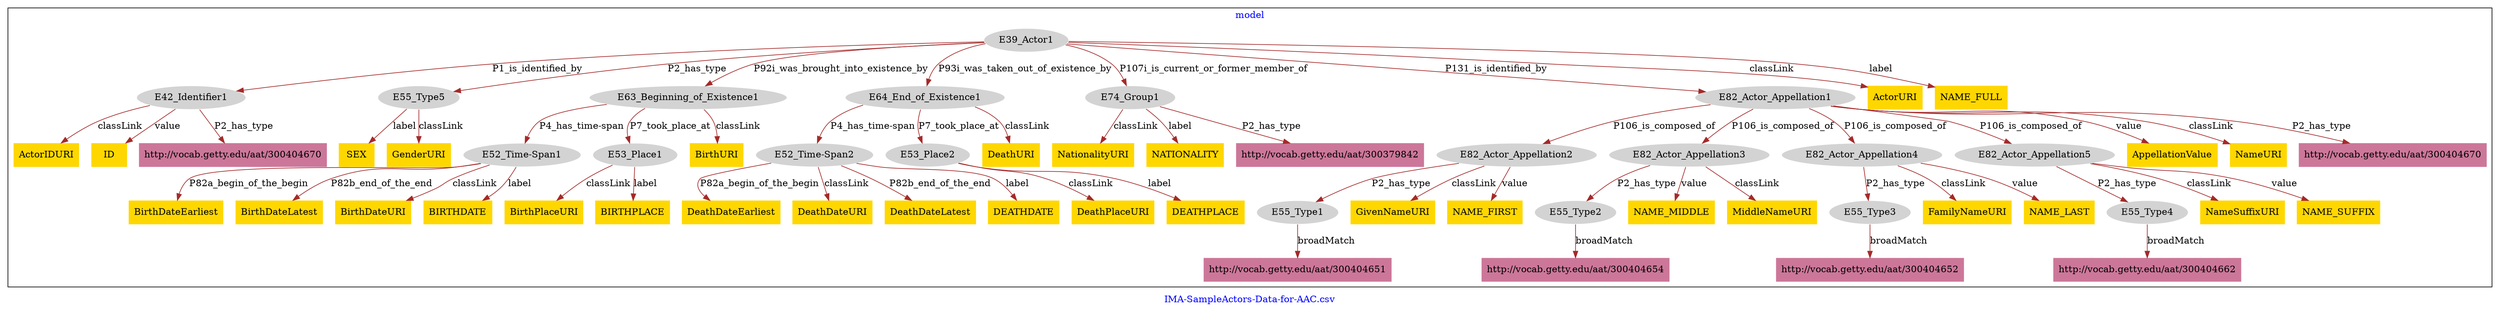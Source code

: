 digraph n0 {
fontcolor="blue"
remincross="true"
label="IMA-SampleActors-Data-for-AAC.csv"
subgraph cluster {
label="model"
n2[style="filled",color="white",fillcolor="lightgray",label="E39_Actor1"];
n3[style="filled",color="white",fillcolor="lightgray",label="E42_Identifier1"];
n4[style="filled",color="white",fillcolor="lightgray",label="E55_Type5"];
n5[style="filled",color="white",fillcolor="lightgray",label="E63_Beginning_of_Existence1"];
n6[style="filled",color="white",fillcolor="lightgray",label="E64_End_of_Existence1"];
n7[style="filled",color="white",fillcolor="lightgray",label="E74_Group1"];
n8[style="filled",color="white",fillcolor="lightgray",label="E82_Actor_Appellation1"];
n9[style="filled",color="white",fillcolor="lightgray",label="E52_Time-Span1"];
n10[style="filled",color="white",fillcolor="lightgray",label="E53_Place1"];
n11[style="filled",color="white",fillcolor="lightgray",label="E52_Time-Span2"];
n12[style="filled",color="white",fillcolor="lightgray",label="E53_Place2"];
n13[style="filled",color="white",fillcolor="lightgray",label="E82_Actor_Appellation2"];
n14[style="filled",color="white",fillcolor="lightgray",label="E82_Actor_Appellation3"];
n15[style="filled",color="white",fillcolor="lightgray",label="E82_Actor_Appellation4"];
n16[style="filled",color="white",fillcolor="lightgray",label="E82_Actor_Appellation5"];
n17[style="filled",color="white",fillcolor="lightgray",label="E55_Type1"];
n18[style="filled",color="white",fillcolor="lightgray",label="E55_Type2"];
n19[style="filled",color="white",fillcolor="lightgray",label="E55_Type3"];
n20[style="filled",color="white",fillcolor="lightgray",label="E55_Type4"];
n21[shape="plaintext",style="filled",fillcolor="gold",label="FamilyNameURI"];
n22[shape="plaintext",style="filled",fillcolor="gold",label="ActorIDURI"];
n23[shape="plaintext",style="filled",fillcolor="gold",label="BirthPlaceURI"];
n24[shape="plaintext",style="filled",fillcolor="gold",label="BirthDateEarliest"];
n25[shape="plaintext",style="filled",fillcolor="gold",label="GivenNameURI"];
n26[shape="plaintext",style="filled",fillcolor="gold",label="SEX"];
n27[shape="plaintext",style="filled",fillcolor="gold",label="NameSuffixURI"];
n28[shape="plaintext",style="filled",fillcolor="gold",label="AppellationValue"];
n29[shape="plaintext",style="filled",fillcolor="gold",label="DeathPlaceURI"];
n30[shape="plaintext",style="filled",fillcolor="gold",label="DeathURI"];
n31[shape="plaintext",style="filled",fillcolor="gold",label="BirthDateLatest"];
n32[shape="plaintext",style="filled",fillcolor="gold",label="NAME_SUFFIX"];
n33[shape="plaintext",style="filled",fillcolor="gold",label="NAME_LAST"];
n34[shape="plaintext",style="filled",fillcolor="gold",label="NAME_MIDDLE"];
n35[shape="plaintext",style="filled",fillcolor="gold",label="BirthDateURI"];
n36[shape="plaintext",style="filled",fillcolor="gold",label="DeathDateEarliest"];
n37[shape="plaintext",style="filled",fillcolor="gold",label="MiddleNameURI"];
n38[shape="plaintext",style="filled",fillcolor="gold",label="NAME_FIRST"];
n39[shape="plaintext",style="filled",fillcolor="gold",label="ActorURI"];
n40[shape="plaintext",style="filled",fillcolor="gold",label="DeathDateURI"];
n41[shape="plaintext",style="filled",fillcolor="gold",label="NAME_FULL"];
n42[shape="plaintext",style="filled",fillcolor="gold",label="GenderURI"];
n43[shape="plaintext",style="filled",fillcolor="gold",label="DeathDateLatest"];
n44[shape="plaintext",style="filled",fillcolor="gold",label="ID"];
n45[shape="plaintext",style="filled",fillcolor="gold",label="NationalityURI"];
n46[shape="plaintext",style="filled",fillcolor="gold",label="NATIONALITY"];
n47[shape="plaintext",style="filled",fillcolor="gold",label="DEATHPLACE"];
n48[shape="plaintext",style="filled",fillcolor="gold",label="NameURI"];
n49[shape="plaintext",style="filled",fillcolor="gold",label="BIRTHPLACE"];
n50[shape="plaintext",style="filled",fillcolor="gold",label="BirthURI"];
n51[shape="plaintext",style="filled",fillcolor="gold",label="DEATHDATE"];
n52[shape="plaintext",style="filled",fillcolor="gold",label="BIRTHDATE"];
n53[shape="plaintext",style="filled",fillcolor="#CC7799",label="http://vocab.getty.edu/aat/300404662"];
n54[shape="plaintext",style="filled",fillcolor="#CC7799",label="http://vocab.getty.edu/aat/300379842"];
n55[shape="plaintext",style="filled",fillcolor="#CC7799",label="http://vocab.getty.edu/aat/300404651"];
n56[shape="plaintext",style="filled",fillcolor="#CC7799",label="http://vocab.getty.edu/aat/300404652"];
n57[shape="plaintext",style="filled",fillcolor="#CC7799",label="http://vocab.getty.edu/aat/300404654"];
n58[shape="plaintext",style="filled",fillcolor="#CC7799",label="http://vocab.getty.edu/aat/300404670"];
n59[shape="plaintext",style="filled",fillcolor="#CC7799",label="http://vocab.getty.edu/aat/300404670"];
}
n2 -> n3[color="brown",fontcolor="black",label="P1_is_identified_by"]
n2 -> n4[color="brown",fontcolor="black",label="P2_has_type"]
n2 -> n5[color="brown",fontcolor="black",label="P92i_was_brought_into_existence_by"]
n2 -> n6[color="brown",fontcolor="black",label="P93i_was_taken_out_of_existence_by"]
n2 -> n7[color="brown",fontcolor="black",label="P107i_is_current_or_former_member_of"]
n2 -> n8[color="brown",fontcolor="black",label="P131_is_identified_by"]
n5 -> n9[color="brown",fontcolor="black",label="P4_has_time-span"]
n5 -> n10[color="brown",fontcolor="black",label="P7_took_place_at"]
n6 -> n11[color="brown",fontcolor="black",label="P4_has_time-span"]
n6 -> n12[color="brown",fontcolor="black",label="P7_took_place_at"]
n8 -> n13[color="brown",fontcolor="black",label="P106_is_composed_of"]
n8 -> n14[color="brown",fontcolor="black",label="P106_is_composed_of"]
n8 -> n15[color="brown",fontcolor="black",label="P106_is_composed_of"]
n8 -> n16[color="brown",fontcolor="black",label="P106_is_composed_of"]
n13 -> n17[color="brown",fontcolor="black",label="P2_has_type"]
n14 -> n18[color="brown",fontcolor="black",label="P2_has_type"]
n15 -> n19[color="brown",fontcolor="black",label="P2_has_type"]
n16 -> n20[color="brown",fontcolor="black",label="P2_has_type"]
n15 -> n21[color="brown",fontcolor="black",label="classLink"]
n3 -> n22[color="brown",fontcolor="black",label="classLink"]
n10 -> n23[color="brown",fontcolor="black",label="classLink"]
n9 -> n24[color="brown",fontcolor="black",label="P82a_begin_of_the_begin"]
n13 -> n25[color="brown",fontcolor="black",label="classLink"]
n4 -> n26[color="brown",fontcolor="black",label="label"]
n16 -> n27[color="brown",fontcolor="black",label="classLink"]
n8 -> n28[color="brown",fontcolor="black",label="value"]
n12 -> n29[color="brown",fontcolor="black",label="classLink"]
n6 -> n30[color="brown",fontcolor="black",label="classLink"]
n9 -> n31[color="brown",fontcolor="black",label="P82b_end_of_the_end"]
n16 -> n32[color="brown",fontcolor="black",label="value"]
n15 -> n33[color="brown",fontcolor="black",label="value"]
n14 -> n34[color="brown",fontcolor="black",label="value"]
n9 -> n35[color="brown",fontcolor="black",label="classLink"]
n11 -> n36[color="brown",fontcolor="black",label="P82a_begin_of_the_begin"]
n14 -> n37[color="brown",fontcolor="black",label="classLink"]
n13 -> n38[color="brown",fontcolor="black",label="value"]
n2 -> n39[color="brown",fontcolor="black",label="classLink"]
n11 -> n40[color="brown",fontcolor="black",label="classLink"]
n2 -> n41[color="brown",fontcolor="black",label="label"]
n4 -> n42[color="brown",fontcolor="black",label="classLink"]
n11 -> n43[color="brown",fontcolor="black",label="P82b_end_of_the_end"]
n3 -> n44[color="brown",fontcolor="black",label="value"]
n7 -> n45[color="brown",fontcolor="black",label="classLink"]
n7 -> n46[color="brown",fontcolor="black",label="label"]
n12 -> n47[color="brown",fontcolor="black",label="label"]
n8 -> n48[color="brown",fontcolor="black",label="classLink"]
n10 -> n49[color="brown",fontcolor="black",label="label"]
n5 -> n50[color="brown",fontcolor="black",label="classLink"]
n11 -> n51[color="brown",fontcolor="black",label="label"]
n9 -> n52[color="brown",fontcolor="black",label="label"]
n20 -> n53[color="brown",fontcolor="black",label="broadMatch"]
n7 -> n54[color="brown",fontcolor="black",label="P2_has_type"]
n17 -> n55[color="brown",fontcolor="black",label="broadMatch"]
n19 -> n56[color="brown",fontcolor="black",label="broadMatch"]
n18 -> n57[color="brown",fontcolor="black",label="broadMatch"]
n3 -> n58[color="brown",fontcolor="black",label="P2_has_type"]
n8 -> n59[color="brown",fontcolor="black",label="P2_has_type"]
}
